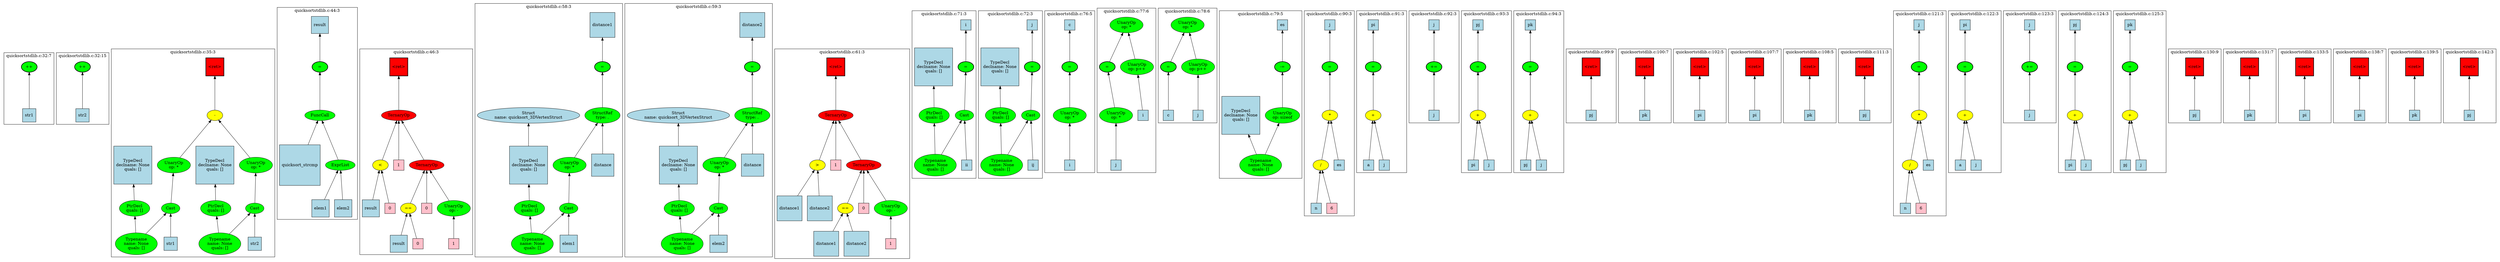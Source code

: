 strict graph "" {
	graph [bb="0,0,7033,768.95",
		newrank=true
	];
	node [label="\N"];
	{
		graph [rank=same,
			rankdir=LR
		];
		rank2	[height=0.5,
			label="",
			pos="0.5,572.95",
			style=invis,
			width=0.013889];
		42	[fillcolor=green,
			height=0.5,
			label="++",
			pos="77.5,572.95",
			style="filled,bold",
			width=0.75];
		rank2 -- 42	[pos="1.1016,572.95 17.515,572.95 33.929,572.95 50.343,572.95",
			style=invis];
		44	[fillcolor=green,
			height=0.5,
			label="++",
			pos="221.5,572.95",
			style="filled,bold",
			width=0.75];
		42 -- 44	[pos="104.5,572.95 134.36,572.95 164.22,572.95 194.08,572.95",
			style=invis];
		46	[fillcolor=red,
			height=0.65278,
			label="\<ret\>",
			pos="597.5,572.95",
			shape=square,
			style="filled,bold",
			width=0.65278];
		44 -- 46	[pos="248.67,572.95 357.11,572.95 465.55,572.95 573.99,572.95",
			style=invis];
		80	[fillcolor=green,
			height=0.5,
			label="=",
			pos="899.5,572.95",
			style="filled,bold",
			width=0.75];
		46 -- 80	[pos="621.09,572.95 704.83,572.95 788.57,572.95 872.31,572.95",
			style=invis];
		87	[fillcolor=red,
			height=0.65278,
			label="\<ret\>",
			pos="1148.5,572.95",
			shape=square,
			style="filled,bold",
			width=0.65278];
		80 -- 87	[pos="926.73,572.95 992.72,572.95 1058.7,572.95 1124.7,572.95",
			style=invis];
		121	[fillcolor=green,
			height=0.5,
			label="=",
			pos="1729.5,572.95",
			style="filled,bold",
			width=0.75];
		87 -- 121	[pos="1172,572.95 1348.8,572.95 1525.5,572.95 1702.3,572.95",
			style=invis];
		132	[fillcolor=green,
			height=0.5,
			label="=",
			pos="2143.5,572.95",
			style="filled,bold",
			width=0.75];
		121 -- 132	[pos="1756.6,572.95 1876.5,572.95 1996.4,572.95 2116.3,572.95",
			style=invis];
		143	[fillcolor=red,
			height=0.65278,
			label="\<ret\>",
			pos="2392.5,572.95",
			shape=square,
			style="filled,bold",
			width=0.65278];
		132 -- 143	[pos="2170.7,572.95 2236.7,572.95 2302.7,572.95 2368.7,572.95",
			style=invis];
		185	[fillcolor=green,
			height=0.5,
			label="=",
			pos="2782.5,572.95",
			style="filled,bold",
			width=0.75];
		143 -- 185	[pos="2416.5,582.08 2485.1,607.6 2681.3,675.8 2737.5,644.7 2758.1,633.31 2770.5,608.13 2776.9,590.85",
			style=invis];
		193	[fillcolor=green,
			height=0.5,
			label="=",
			pos="2984.5,572.95",
			style="filled,bold",
			width=0.75];
		185 -- 193	[pos="2788.6,590.57 2795.7,607.89 2809.2,633.33 2830.5,644.7 2851.9,656.12 2918.3,656.43 2939.5,644.7 2960.1,633.31 2972.5,608.13 2978.9,\
590.85",
			style=invis];
		207	[fillcolor=green,
			height=0.5,
			label="=",
			pos="3094.5,572.95",
			style="filled,bold",
			width=0.75];
		193 -- 207	[pos="3011.6,572.95 3030.1,572.95 3048.7,572.95 3067.3,572.95",
			style=invis];
		211	[fillcolor=green,
			height=0.5,
			label="=",
			pos="3204.5,572.95",
			style="filled,bold",
			width=0.75];
		207 -- 211	[pos="3121.6,572.95 3140.1,572.95 3158.7,572.95 3177.3,572.95",
			style=invis];
		217	[fillcolor=green,
			height=0.5,
			label="=",
			pos="3394.5,572.95",
			style="filled,bold",
			width=0.75];
		211 -- 217	[pos="3210.1,590.85 3216.5,608.13 3228.9,633.31 3249.5,644.7 3287.2,665.57 3308.5,665.02 3346.5,644.7 3367.8,633.33 3381.3,607.89 3388.4,\
590.57",
			style=invis];
		222	[fillcolor=green,
			height=0.5,
			label="-=",
			pos="3730.5,572.95",
			style="filled,bold",
			width=0.75];
		217 -- 222	[pos="3400.1,590.85 3406.5,608.13 3418.9,633.31 3439.5,644.7 3477.2,665.57 3494.1,652.3 3536.5,644.7 3601.7,633.03 3673.7,600.91 3708.8,\
583.89",
			style=invis];
		261	[fillcolor=green,
			height=0.5,
			label="=",
			pos="3864.5,572.95",
			style="filled,bold",
			width=0.75];
		222 -- 261	[pos="3757.7,572.95 3784.3,572.95 3810.8,572.95 3837.4,572.95",
			style=invis];
		268	[fillcolor=green,
			height=0.5,
			label="=",
			pos="3994.5,572.95",
			style="filled,bold",
			width=0.75];
		261 -- 268	[pos="3891.7,572.95 3916.8,572.95 3942,572.95 3967.2,572.95",
			style=invis];
		273	[fillcolor=green,
			height=0.5,
			label="+=",
			pos="4146.5,572.95",
			style="filled,bold",
			width=0.75];
		268 -- 273	[pos="4021.5,572.95 4054.1,572.95 4086.6,572.95 4119.2,572.95",
			style=invis];
		276	[fillcolor=green,
			height=0.5,
			label="=",
			pos="4278.5,572.95",
			style="filled,bold",
			width=0.75];
		273 -- 276	[pos="4173.6,572.95 4199.5,572.95 4225.5,572.95 4251.4,572.95",
			style=invis];
		281	[fillcolor=green,
			height=0.5,
			label="=",
			pos="4420.5,572.95",
			style="filled,bold",
			width=0.75];
		276 -- 281	[pos="4305.7,572.95 4334.8,572.95 4364,572.95 4393.1,572.95",
			style=invis];
		312	[fillcolor=red,
			height=0.65278,
			label="\<ret\>",
			pos="4572.5,572.95",
			shape=square,
			style="filled,bold",
			width=0.65278];
		281 -- 312	[pos="4447.5,572.95 4481.2,572.95 4514.9,572.95 4548.6,572.95",
			style=invis];
		314	[fillcolor=red,
			height=0.65278,
			label="\<ret\>",
			pos="4717.5,572.95",
			shape=square,
			style="filled,bold",
			width=0.65278];
		312 -- 314	[pos="4596,572.95 4628.6,572.95 4661.2,572.95 4693.8,572.95",
			style=invis];
		316	[fillcolor=red,
			height=0.65278,
			label="\<ret\>",
			pos="4866.5,572.95",
			shape=square,
			style="filled,bold",
			width=0.65278];
		314 -- 316	[pos="4741.1,572.95 4775,572.95 4809,572.95 4843,572.95",
			style=invis];
		335	[fillcolor=red,
			height=0.65278,
			label="\<ret\>",
			pos="5015.5,572.95",
			shape=square,
			style="filled,bold",
			width=0.65278];
		316 -- 335	[pos="4890.1,572.95 4924,572.95 4958,572.95 4992,572.95",
			style=invis];
		337	[fillcolor=red,
			height=0.65278,
			label="\<ret\>",
			pos="5164.5,572.95",
			shape=square,
			style="filled,bold",
			width=0.65278];
		335 -- 337	[pos="5039.1,572.95 5073,572.95 5107,572.95 5141,572.95",
			style=invis];
		339	[fillcolor=red,
			height=0.65278,
			label="\<ret\>",
			pos="5313.5,572.95",
			shape=square,
			style="filled,bold",
			width=0.65278];
		337 -- 339	[pos="5188.1,572.95 5222,572.95 5256,572.95 5290,572.95",
			style=invis];
		374	[fillcolor=green,
			height=0.5,
			label="=",
			pos="5466.5,572.95",
			style="filled,bold",
			width=0.75];
		339 -- 374	[pos="5337.1,572.95 5371.2,572.95 5405.3,572.95 5439.5,572.95",
			style=invis];
		381	[fillcolor=green,
			height=0.5,
			label="=",
			pos="5598.5,572.95",
			style="filled,bold",
			width=0.75];
		374 -- 381	[pos="5493.6,572.95 5519.5,572.95 5545.5,572.95 5571.4,572.95",
			style=invis];
		386	[fillcolor=green,
			height=0.5,
			label="+=",
			pos="5760.5,572.95",
			style="filled,bold",
			width=0.75];
		381 -- 386	[pos="5625.7,572.95 5661.6,572.95 5697.5,572.95 5733.4,572.95",
			style=invis];
		389	[fillcolor=green,
			height=0.5,
			label="=",
			pos="5896.5,572.95",
			style="filled,bold",
			width=0.75];
		386 -- 389	[pos="5787.6,572.95 5814.8,572.95 5842,572.95 5869.3,572.95",
			style=invis];
		394	[fillcolor=green,
			height=0.5,
			label="=",
			pos="6045.5,572.95",
			style="filled,bold",
			width=0.75];
		389 -- 394	[pos="5923.6,572.95 5955.2,572.95 5986.8,572.95 6018.4,572.95",
			style=invis];
		425	[fillcolor=red,
			height=0.65278,
			label="\<ret\>",
			pos="6207.5,572.95",
			shape=square,
			style="filled,bold",
			width=0.65278];
		394 -- 425	[pos="6072.7,572.95 6109.7,572.95 6146.8,572.95 6183.8,572.95",
			style=invis];
		427	[fillcolor=red,
			height=0.65278,
			label="\<ret\>",
			pos="6356.5,572.95",
			shape=square,
			style="filled,bold",
			width=0.65278];
		425 -- 427	[pos="6231.1,572.95 6265,572.95 6299,572.95 6333,572.95",
			style=invis];
		429	[fillcolor=red,
			height=0.65278,
			label="\<ret\>",
			pos="6505.5,572.95",
			shape=square,
			style="filled,bold",
			width=0.65278];
		427 -- 429	[pos="6380.1,572.95 6414,572.95 6448,572.95 6482,572.95",
			style=invis];
		448	[fillcolor=red,
			height=0.65278,
			label="\<ret\>",
			pos="6654.5,572.95",
			shape=square,
			style="filled,bold",
			width=0.65278];
		429 -- 448	[pos="6529.1,572.95 6563,572.95 6597,572.95 6631,572.95",
			style=invis];
		450	[fillcolor=red,
			height=0.65278,
			label="\<ret\>",
			pos="6803.5,572.95",
			shape=square,
			style="filled,bold",
			width=0.65278];
		448 -- 450	[pos="6678.1,572.95 6712,572.95 6746,572.95 6780,572.95",
			style=invis];
		452	[fillcolor=red,
			height=0.65278,
			label="\<ret\>",
			pos="6952.5,572.95",
			shape=square,
			style="filled,bold",
			width=0.65278];
		450 -- 452	[pos="6827.1,572.95 6861,572.95 6895,572.95 6929,572.95",
			style=invis];
		end	[height=0.5,
			label="",
			pos="7032.5,572.95",
			style=invis,
			width=0.013889];
		452 -- end	[pos="6976.2,572.95 6994.7,572.95 7013.2,572.95 7031.6,572.95",
			style=invis];
	}
	subgraph cluster312 {
		graph [bb="4505.5,404.95,4639.5,627.45",
			label="quicksortstdlib.c:99:9",
			lheight=0.21,
			lp="4572.5,615.95",
			lwidth=1.64
		];
		312;
		313	[fillcolor=lightblue,
			height=0.5,
			label=pj,
			pos="4572.5,430.95",
			shape=square,
			style=filled,
			width=0.5];
		312 -- 313	[dir=back,
			pos="s,4572.5,549.15 4572.5,538.95 4572.5,510.74 4572.5,471.28 4572.5,449.01"];
	}
	subgraph cluster314 {
		graph [bb="4647.5,404.95,4788.5,627.45",
			label="quicksortstdlib.c:100:7",
			lheight=0.21,
			lp="4718,615.95",
			lwidth=1.74
		];
		314;
		315	[fillcolor=lightblue,
			height=0.5,
			label=pk,
			pos="4717.5,430.95",
			shape=square,
			style=filled,
			width=0.5];
		314 -- 315	[dir=back,
			pos="s,4717.5,549.15 4717.5,538.95 4717.5,510.74 4717.5,471.28 4717.5,449.01"];
	}
	subgraph cluster316 {
		graph [bb="4796.5,404.95,4937.5,627.45",
			label="quicksortstdlib.c:102:5",
			lheight=0.21,
			lp="4867,615.95",
			lwidth=1.74
		];
		316;
		317	[fillcolor=lightblue,
			height=0.5,
			label=pi,
			pos="4866.5,430.95",
			shape=square,
			style=filled,
			width=0.5];
		316 -- 317	[dir=back,
			pos="s,4866.5,549.15 4866.5,538.95 4866.5,510.74 4866.5,471.28 4866.5,449.01"];
	}
	subgraph cluster335 {
		graph [bb="4945.5,404.95,5086.5,627.45",
			label="quicksortstdlib.c:107:7",
			lheight=0.21,
			lp="5016,615.95",
			lwidth=1.74
		];
		335;
		336	[fillcolor=lightblue,
			height=0.5,
			label=pi,
			pos="5015.5,430.95",
			shape=square,
			style=filled,
			width=0.5];
		335 -- 336	[dir=back,
			pos="s,5015.5,549.15 5015.5,538.95 5015.5,510.74 5015.5,471.28 5015.5,449.01"];
	}
	subgraph cluster337 {
		graph [bb="5094.5,404.95,5235.5,627.45",
			label="quicksortstdlib.c:108:5",
			lheight=0.21,
			lp="5165,615.95",
			lwidth=1.74
		];
		337;
		338	[fillcolor=lightblue,
			height=0.5,
			label=pk,
			pos="5164.5,430.95",
			shape=square,
			style=filled,
			width=0.5];
		337 -- 338	[dir=back,
			pos="s,5164.5,549.15 5164.5,538.95 5164.5,510.74 5164.5,471.28 5164.5,449.01"];
	}
	subgraph cluster339 {
		graph [bb="5243.5,404.95,5384.5,627.45",
			label="quicksortstdlib.c:111:3",
			lheight=0.21,
			lp="5314,615.95",
			lwidth=1.74
		];
		339;
		340	[fillcolor=lightblue,
			height=0.5,
			label=pj,
			pos="5313.5,430.95",
			shape=square,
			style=filled,
			width=0.5];
		339 -- 340	[dir=back,
			pos="s,5313.5,549.15 5313.5,538.95 5313.5,510.74 5313.5,471.28 5313.5,449.01"];
	}
	subgraph cluster374 {
		graph [bb="5392.5,134.95,5533.5,744.95",
			label="quicksortstdlib.c:121:3",
			lheight=0.21,
			lp="5463,733.45",
			lwidth=1.74
		];
		374;
		376	[fillcolor=yellow,
			height=0.5,
			label="*",
			pos="5466.5,430.95",
			style=filled,
			width=0.75];
		374 -- 376	[dir=back,
			pos="s,5466.5,554.79 5466.5,544.77 5466.5,516.52 5466.5,473.16 5466.5,449.26"];
		377	[fillcolor=yellow,
			height=0.5,
			label="/",
			pos="5435.5,286.45",
			style=filled,
			width=0.75];
		376 -- 377	[dir=back,
			pos="s,5462.8,413.05 5460.7,403.17 5454.4,374.15 5444.5,328.75 5439.2,304.34"];
		380	[fillcolor=lightblue,
			height=0.5,
			label=es,
			pos="5498.5,286.45",
			shape=square,
			style=filled,
			width=0.5];
		376 -- 380	[dir=back,
			pos="s,5470.3,413.05 5472.5,403.23 5479,374.39 5489.1,329.31 5494.6,304.78"];
		378	[fillcolor=lightblue,
			height=0.5,
			label=n,
			pos="5426.5,160.95",
			shape=square,
			style=filled,
			width=0.5];
		377 -- 378	[dir=back,
			pos="s,5434.2,268.28 5433.5,257.98 5431.7,233.81 5429.2,199.37 5427.7,178.98"];
		379	[fillcolor=pink,
			height=0.5,
			label=6,
			pos="5480.5,160.95",
			shape=square,
			style=filled,
			width=0.5];
		377 -- 379	[dir=back,
			pos="s,5441.6,268.8 5445.1,259.19 5453.9,235.03 5466.7,199.89 5474.2,179.14"];
		375	[fillcolor=lightblue,
			height=0.5,
			label=j,
			pos="5466.5,695.95",
			shape=square,
			style=filled,
			width=0.5];
		375 -- 374	[dir=back,
			pos="s,5466.5,677.87 5466.5,667.57 5466.5,644.19 5466.5,611.27 5466.5,591.34"];
	}
	subgraph cluster381 {
		graph [bb="5541.5,260.45,5682.5,744.95",
			label="quicksortstdlib.c:122:3",
			lheight=0.21,
			lp="5612,733.45",
			lwidth=1.74
		];
		381;
		383	[fillcolor=yellow,
			height=0.5,
			label="+",
			pos="5598.5,430.95",
			style=filled,
			width=0.75];
		381 -- 383	[dir=back,
			pos="s,5598.5,554.79 5598.5,544.77 5598.5,516.52 5598.5,473.16 5598.5,449.26"];
		384	[fillcolor=lightblue,
			height=0.5,
			label=a,
			pos="5582.5,286.45",
			shape=square,
			style=filled,
			width=0.5];
		383 -- 384	[dir=back,
			pos="s,5596.6,412.76 5595.4,402.54 5592.2,373.64 5587.2,329.02 5584.4,304.7"];
		385	[fillcolor=lightblue,
			height=0.5,
			label=j,
			pos="5636.5,286.45",
			shape=square,
			style=filled,
			width=0.5];
		383 -- 385	[dir=back,
			pos="s,5603,413.05 5605.6,403.23 5613.3,374.39 5625.3,329.31 5631.9,304.78"];
		382	[fillcolor=lightblue,
			height=0.5,
			label=pi,
			pos="5598.5,695.95",
			shape=square,
			style=filled,
			width=0.5];
		382 -- 381	[dir=back,
			pos="s,5598.5,677.87 5598.5,667.57 5598.5,644.19 5598.5,611.27 5598.5,591.34"];
	}
	subgraph cluster386 {
		graph [bb="5690.5,404.95,5831.5,744.95",
			label="quicksortstdlib.c:123:3",
			lheight=0.21,
			lp="5761,733.45",
			lwidth=1.74
		];
		386;
		388	[fillcolor=lightblue,
			height=0.5,
			label=j,
			pos="5760.5,430.95",
			shape=square,
			style=filled,
			width=0.5];
		386 -- 388	[dir=back,
			pos="s,5760.5,554.79 5760.5,544.77 5760.5,516.52 5760.5,473.16 5760.5,449.26"];
		387	[fillcolor=lightblue,
			height=0.5,
			label=j,
			pos="5760.5,695.95",
			shape=square,
			style=filled,
			width=0.5];
		387 -- 386	[dir=back,
			pos="s,5760.5,677.87 5760.5,667.57 5760.5,644.19 5760.5,611.27 5760.5,591.34"];
	}
	subgraph cluster389 {
		graph [bb="5839.5,260.45,5980.5,744.95",
			label="quicksortstdlib.c:124:3",
			lheight=0.21,
			lp="5910,733.45",
			lwidth=1.74
		];
		389;
		391	[fillcolor=yellow,
			height=0.5,
			label="+",
			pos="5896.5,430.95",
			style=filled,
			width=0.75];
		389 -- 391	[dir=back,
			pos="s,5896.5,554.79 5896.5,544.77 5896.5,516.52 5896.5,473.16 5896.5,449.26"];
		392	[fillcolor=lightblue,
			height=0.5,
			label=pi,
			pos="5880.5,286.45",
			shape=square,
			style=filled,
			width=0.5];
		391 -- 392	[dir=back,
			pos="s,5894.6,412.76 5893.4,402.54 5890.2,373.64 5885.2,329.02 5882.4,304.7"];
		393	[fillcolor=lightblue,
			height=0.5,
			label=j,
			pos="5934.5,286.45",
			shape=square,
			style=filled,
			width=0.5];
		391 -- 393	[dir=back,
			pos="s,5901,413.05 5903.6,403.23 5911.3,374.39 5923.3,329.31 5929.9,304.78"];
		390	[fillcolor=lightblue,
			height=0.5,
			label=pj,
			pos="5896.5,695.95",
			shape=square,
			style=filled,
			width=0.5];
		390 -- 389	[dir=back,
			pos="s,5896.5,677.87 5896.5,667.57 5896.5,644.19 5896.5,611.27 5896.5,591.34"];
	}
	subgraph cluster394 {
		graph [bb="5988.5,260.45,6129.5,744.95",
			label="quicksortstdlib.c:125:3",
			lheight=0.21,
			lp="6059,733.45",
			lwidth=1.74
		];
		394;
		396	[fillcolor=yellow,
			height=0.5,
			label="+",
			pos="6045.5,430.95",
			style=filled,
			width=0.75];
		394 -- 396	[dir=back,
			pos="s,6045.5,554.79 6045.5,544.77 6045.5,516.52 6045.5,473.16 6045.5,449.26"];
		397	[fillcolor=lightblue,
			height=0.5,
			label=pj,
			pos="6029.5,286.45",
			shape=square,
			style=filled,
			width=0.5];
		396 -- 397	[dir=back,
			pos="s,6043.6,412.76 6042.4,402.54 6039.2,373.64 6034.2,329.02 6031.4,304.7"];
		398	[fillcolor=lightblue,
			height=0.5,
			label=j,
			pos="6083.5,286.45",
			shape=square,
			style=filled,
			width=0.5];
		396 -- 398	[dir=back,
			pos="s,6050,413.05 6052.6,403.23 6060.3,374.39 6072.3,329.31 6078.9,304.78"];
		395	[fillcolor=lightblue,
			height=0.5,
			label=pk,
			pos="6045.5,695.95",
			shape=square,
			style=filled,
			width=0.5];
		395 -- 394	[dir=back,
			pos="s,6045.5,677.87 6045.5,667.57 6045.5,644.19 6045.5,611.27 6045.5,591.34"];
	}
	subgraph cluster425 {
		graph [bb="6137.5,404.95,6278.5,627.45",
			label="quicksortstdlib.c:130:9",
			lheight=0.21,
			lp="6208,615.95",
			lwidth=1.74
		];
		425;
		426	[fillcolor=lightblue,
			height=0.5,
			label=pj,
			pos="6207.5,430.95",
			shape=square,
			style=filled,
			width=0.5];
		425 -- 426	[dir=back,
			pos="s,6207.5,549.15 6207.5,538.95 6207.5,510.74 6207.5,471.28 6207.5,449.01"];
	}
	subgraph cluster427 {
		graph [bb="6286.5,404.95,6427.5,627.45",
			label="quicksortstdlib.c:131:7",
			lheight=0.21,
			lp="6357,615.95",
			lwidth=1.74
		];
		427;
		428	[fillcolor=lightblue,
			height=0.5,
			label=pk,
			pos="6356.5,430.95",
			shape=square,
			style=filled,
			width=0.5];
		427 -- 428	[dir=back,
			pos="s,6356.5,549.15 6356.5,538.95 6356.5,510.74 6356.5,471.28 6356.5,449.01"];
	}
	subgraph cluster429 {
		graph [bb="6435.5,404.95,6576.5,627.45",
			label="quicksortstdlib.c:133:5",
			lheight=0.21,
			lp="6506,615.95",
			lwidth=1.74
		];
		429;
		430	[fillcolor=lightblue,
			height=0.5,
			label=pi,
			pos="6505.5,430.95",
			shape=square,
			style=filled,
			width=0.5];
		429 -- 430	[dir=back,
			pos="s,6505.5,549.15 6505.5,538.95 6505.5,510.74 6505.5,471.28 6505.5,449.01"];
	}
	subgraph cluster448 {
		graph [bb="6584.5,404.95,6725.5,627.45",
			label="quicksortstdlib.c:138:7",
			lheight=0.21,
			lp="6655,615.95",
			lwidth=1.74
		];
		448;
		449	[fillcolor=lightblue,
			height=0.5,
			label=pi,
			pos="6654.5,430.95",
			shape=square,
			style=filled,
			width=0.5];
		448 -- 449	[dir=back,
			pos="s,6654.5,549.15 6654.5,538.95 6654.5,510.74 6654.5,471.28 6654.5,449.01"];
	}
	subgraph cluster450 {
		graph [bb="6733.5,404.95,6874.5,627.45",
			label="quicksortstdlib.c:139:5",
			lheight=0.21,
			lp="6804,615.95",
			lwidth=1.74
		];
		450;
		451	[fillcolor=lightblue,
			height=0.5,
			label=pk,
			pos="6803.5,430.95",
			shape=square,
			style=filled,
			width=0.5];
		450 -- 451	[dir=back,
			pos="s,6803.5,549.15 6803.5,538.95 6803.5,510.74 6803.5,471.28 6803.5,449.01"];
	}
	subgraph cluster452 {
		graph [bb="6882.5,404.95,7023.5,627.45",
			label="quicksortstdlib.c:142:3",
			lheight=0.21,
			lp="6953,615.95",
			lwidth=1.74
		];
		452;
		453	[fillcolor=lightblue,
			height=0.5,
			label=pj,
			pos="6952.5,430.95",
			shape=square,
			style=filled,
			width=0.5];
		452 -- 453	[dir=back,
			pos="s,6952.5,549.15 6952.5,538.95 6952.5,510.74 6952.5,471.28 6952.5,449.01"];
	}
	subgraph cluster42 {
		graph [bb="9.5,404.45,143.5,621.95",
			label="quicksortstdlib.c:32:7",
			lheight=0.21,
			lp="76.5,610.45",
			lwidth=1.64
		];
		42;
		43	[fillcolor=lightblue,
			height=0.51389,
			label=str1,
			pos="77.5,430.95",
			shape=square,
			style=filled,
			width=0.51389];
		42 -- 43	[dir=back,
			pos="s,77.5,554.79 77.5,544.46 77.5,516.38 77.5,473.6 77.5,449.7"];
	}
	subgraph cluster44 {
		graph [bb="151.5,404.45,292.5,621.95",
			label="quicksortstdlib.c:32:15",
			lheight=0.21,
			lp="222,610.45",
			lwidth=1.74
		];
		44;
		45	[fillcolor=lightblue,
			height=0.51389,
			label=str2,
			pos="221.5,430.95",
			shape=square,
			style=filled,
			width=0.51389];
		44 -- 45	[dir=back,
			pos="s,221.5,554.79 221.5,544.46 221.5,516.38 221.5,473.6 221.5,449.7"];
	}
	subgraph cluster46 {
		graph [bb="300.5,8,770.5,627.45",
			label="quicksortstdlib.c:35:3",
			lheight=0.21,
			lp="535.5,615.95",
			lwidth=1.64
		];
		46;
		47	[fillcolor=yellow,
			height=0.5,
			label="-",
			pos="597.5,430.95",
			style=filled,
			width=0.75];
		46 -- 47	[dir=back,
			pos="s,597.5,549.15 597.5,538.95 597.5,510.74 597.5,471.28 597.5,449.01"];
		48	[fillcolor=green,
			height=0.74639,
			label="UnaryOp
op: *",
			pos="479.5,286.45",
			style=filled,
			width=1.316];
		47 -- 48	[dir=back,
			pos="s,584.87,414.7 578.3,406.76 556.47,380.41 521.03,337.61 499.06,311.07"];
		55	[fillcolor=green,
			height=0.74639,
			label="UnaryOp
op: *",
			pos="715.5,286.45",
			style=filled,
			width=1.316];
		47 -- 55	[dir=back,
			pos="s,610.13,414.7 616.7,406.76 638.53,380.41 673.97,337.61 695.94,311.07"];
		49	[fillcolor=green,
			height=0.5,
			label=Cast,
			pos="471.5,160.95",
			style=filled,
			width=0.75];
		48 -- 49	[dir=back,
			pos="s,477.82,259.56 477.16,249.39 475.66,226.22 473.78,197.18 472.61,179.09"];
		56	[fillcolor=green,
			height=0.5,
			label=Cast,
			pos="712.5,160.95",
			style=filled,
			width=0.75];
		55 -- 56	[dir=back,
			pos="s,714.87,259.56 714.62,249.39 714.06,226.22 713.36,197.18 712.92,179.09"];
		50	[fillcolor=green,
			height=1.041,
			label="Typename
name: None
quals: []",
			pos="372.5,53.477",
			style=filled,
			width=1.6303];
		49 -- 50	[dir=back,
			pos="s,457.73,145.29 450.82,137.92 436.68,122.86 417.73,102.67 402.01,85.918"];
		54	[fillcolor=lightblue,
			height=0.51389,
			label=str1,
			pos="471.5,53.477",
			shape=square,
			style=filled,
			width=0.51389];
		49 -- 54	[dir=back,
			pos="s,471.5,142.54 471.5,132.39 471.5,113.4 471.5,88.715 471.5,72.272"];
		57	[fillcolor=green,
			height=1.041,
			label="Typename
name: None
quals: []",
			pos="611.5,53.477",
			style=filled,
			width=1.6303];
		56 -- 57	[dir=back,
			pos="s,698.46,145.29 691.4,137.92 676.98,122.86 657.64,102.67 641.61,85.918"];
		61	[fillcolor=lightblue,
			height=0.51389,
			label=str2,
			pos="712.5,53.477",
			shape=square,
			style=filled,
			width=0.51389];
		56 -- 61	[dir=back,
			pos="s,712.5,142.54 712.5,132.39 712.5,113.4 712.5,88.715 712.5,72.272"];
		51	[fillcolor=green,
			height=0.74639,
			label="PtrDecl
quals: []",
			pos="367.5,160.95",
			style=filled,
			width=1.2178];
		51 -- 50	[dir=back,
			pos="s,368.74,133.88 369.22,123.71 369.72,113.14 370.27,101.58 370.77,90.993"];
		52	[fillcolor=lightblue,
			height=1.4722,
			label="TypeDecl
declname: None
quals: []",
			pos="361.5,286.45",
			shape=square,
			style=filled,
			width=1.4722];
		52 -- 51	[dir=back,
			pos="s,364.03,233.44 364.51,223.43 365.12,210.91 365.73,198.41 366.24,187.98"];
		58	[fillcolor=green,
			height=0.74639,
			label="PtrDecl
quals: []",
			pos="600.5,160.95",
			style=filled,
			width=1.2178];
		58 -- 57	[dir=back,
			pos="s,603.22,133.88 604.28,123.71 605.38,113.14 606.59,101.58 607.69,90.993"];
		59	[fillcolor=lightblue,
			height=1.4722,
			label="TypeDecl
declname: None
quals: []",
			pos="597.5,286.45",
			shape=square,
			style=filled,
			width=1.4722];
		59 -- 58	[dir=back,
			pos="s,598.76,233.44 599.01,223.43 599.31,210.91 599.61,198.41 599.87,187.98"];
	}
	subgraph cluster80 {
		graph [bb="778.5,127.95,1007.5,750.45",
			label="quicksortstdlib.c:44:3",
			lheight=0.21,
			lp="893,738.95",
			lwidth=1.64
		];
		80;
		82	[fillcolor=green,
			height=0.5,
			label=FuncCall,
			pos="899.5,430.95",
			style=filled,
			width=1.1916];
		80 -- 82	[dir=back,
			pos="s,899.5,554.79 899.5,544.77 899.5,516.52 899.5,473.16 899.5,449.26"];
		83	[fillcolor=lightblue,
			height=1.5417,
			label=quicksort_strcmp,
			pos="842.5,286.45",
			shape=square,
			style=filled,
			width=1.5417];
		82 -- 83	[dir=back,
			pos="s,892.74,413.05 888.98,403.64 882.08,386.4 872.81,363.22 864.36,342.11"];
		84	[fillcolor=green,
			height=0.5,
			label=ExprList,
			pos="957.5,286.45",
			style=filled,
			width=1.1555];
		82 -- 84	[dir=back,
			pos="s,906.38,413.05 910.25,403.55 922.05,374.55 940.65,328.86 950.63,304.34"];
		85	[fillcolor=lightblue,
			height=0.69444,
			label=elem1,
			pos="897.5,160.95",
			shape=square,
			style=filled,
			width=0.69444];
		84 -- 85	[dir=back,
			pos="s,949.28,268.54 944.8,259.31 934.32,237.75 919.56,207.37 909.33,186.31"];
		86	[fillcolor=lightblue,
			height=0.69444,
			label=elem2,
			pos="965.5,160.95",
			shape=square,
			style=filled,
			width=0.69444];
		84 -- 86	[dir=back,
			pos="s,958.61,268.28 959.27,258.16 960.66,236.63 962.59,206.89 963.93,186.2"];
		81	[fillcolor=lightblue,
			height=0.65278,
			label=result,
			pos="899.5,695.95",
			shape=square,
			style=filled,
			width=0.65278];
		81 -- 80	[dir=back,
			pos="s,899.5,672.19 899.5,661.89 899.5,639.01 899.5,609.49 899.5,591.14"];
	}
	subgraph cluster87 {
		graph [bb="1015.5,21.977,1371.5,627.45",
			label="quicksortstdlib.c:46:3",
			lheight=0.21,
			lp="1193.5,615.95",
			lwidth=1.64
		];
		87;
		88	[fillcolor=red,
			height=0.5,
			label=TernaryOp,
			pos="1148.5,430.95",
			style=filled,
			width=1.3721];
		87 -- 88	[dir=back,
			pos="s,1148.5,549.15 1148.5,538.95 1148.5,510.74 1148.5,471.28 1148.5,449.01"];
		89	[fillcolor=yellow,
			height=0.5,
			label="<",
			pos="1085.5,286.45",
			style=filled,
			width=0.75];
		88 -- 89	[dir=back,
			pos="s,1141,413.05 1137,403.88 1124.1,374.72 1103.6,328.4 1092.8,303.9"];
		92	[fillcolor=pink,
			height=0.5,
			label=1,
			pos="1148.5,286.45",
			shape=square,
			style=filled,
			width=0.5];
		88 -- 92	[dir=back,
			pos="s,1148.5,412.76 1148.5,402.54 1148.5,373.64 1148.5,329.02 1148.5,304.7"];
		93	[fillcolor=red,
			height=0.5,
			label=TernaryOp,
			pos="1233.5,286.45",
			style=filled,
			width=1.3721];
		88 -- 93	[dir=back,
			pos="s,1158.6,413.05 1163.8,404.3 1181.1,375.35 1208.7,329.07 1223.4,304.34"];
		90	[fillcolor=lightblue,
			height=0.65278,
			label=result,
			pos="1047.5,160.95",
			shape=square,
			style=filled,
			width=0.65278];
		89 -- 90	[dir=back,
			pos="s,1080.3,268.54 1077.3,258.77 1070.5,236.61 1060.9,205.45 1054.4,184.52"];
		91	[fillcolor=pink,
			height=0.5,
			label=0,
			pos="1107.5,160.95",
			shape=square,
			style=filled,
			width=0.5];
		89 -- 91	[dir=back,
			pos="s,1088.5,268.54 1090.3,258.59 1094.6,234.42 1100.8,199.63 1104.5,179.06"];
		94	[fillcolor=yellow,
			height=0.5,
			label="==",
			pos="1170.5,160.95",
			style=filled,
			width=0.75];
		93 -- 94	[dir=back,
			pos="s,1224.9,268.54 1220.2,259.45 1207.7,234.94 1189.4,198.98 1178.8,178.27"];
		97	[fillcolor=pink,
			height=0.5,
			label=0,
			pos="1233.5,160.95",
			shape=square,
			style=filled,
			width=0.5];
		93 -- 97	[dir=back,
			pos="s,1233.5,268.28 1233.5,257.98 1233.5,233.81 1233.5,199.37 1233.5,178.98"];
		98	[fillcolor=green,
			height=0.74639,
			label="UnaryOp
op: -",
			pos="1316.5,160.95",
			style=filled,
			width=1.316];
		93 -- 98	[dir=back,
			pos="s,1244.7,268.8 1250.3,260.46 1264.8,238.87 1285.7,207.85 1300.1,186.42"];
		95	[fillcolor=lightblue,
			height=0.65278,
			label=result,
			pos="1140.5,53.477",
			shape=square,
			style=filled,
			width=0.65278];
		94 -- 95	[dir=back,
			pos="s,1165.7,143.01 1162.8,133 1157.9,115.76 1151.6,93.649 1147,77.284"];
		96	[fillcolor=pink,
			height=0.5,
			label=0,
			pos="1200.5,53.477",
			shape=square,
			style=filled,
			width=0.5];
		94 -- 96	[dir=back,
			pos="s,1175.3,143.01 1178.1,133.29 1183.6,113.97 1190.8,88.427 1195.6,71.732"];
		99	[fillcolor=pink,
			height=0.5,
			label=1,
			pos="1316.5,53.477",
			shape=square,
			style=filled,
			width=0.5];
		98 -- 99	[dir=back,
			pos="s,1316.5,133.88 1316.5,123.87 1316.5,106.22 1316.5,85.781 1316.5,71.682"];
	}
	subgraph cluster121 {
		graph [bb="1379.5,8,1785.5,760.95",
			label="quicksortstdlib.c:58:3",
			lheight=0.21,
			lp="1582.5,749.45",
			lwidth=1.64
		];
		121;
		123	[fillcolor=green,
			height=0.74639,
			label="StructRef
type: .",
			pos="1729.5,430.95",
			style=filled,
			width=1.3356];
		121 -- 123	[dir=back,
			pos="s,1729.5,554.79 1729.5,544.48 1729.5,519.35 1729.5,482.45 1729.5,457.84"];
		124	[fillcolor=green,
			height=0.74639,
			label="UnaryOp
op: *",
			pos="1643.5,286.45",
			style=filled,
			width=1.316];
		123 -- 124	[dir=back,
			pos="s,1714.5,405.13 1709.2,396.4 1693.6,370.51 1672.4,335.29 1658.3,311.99"];
		131	[fillcolor=lightblue,
			height=0.84722,
			label=distance,
			pos="1739.5,286.45",
			shape=square,
			style=filled,
			width=0.84722];
		123 -- 131	[dir=back,
			pos="s,1731.3,403.82 1732,393.79 1733.7,370.06 1735.9,339.41 1737.4,317.12"];
		125	[fillcolor=green,
			height=0.5,
			label=Cast,
			pos="1641.5,160.95",
			style=filled,
			width=0.75];
		124 -- 125	[dir=back,
			pos="s,1643.1,259.56 1642.9,249.39 1642.5,226.22 1642.1,197.18 1641.8,179.09"];
		122	[fillcolor=lightblue,
			height=0.94444,
			label=distance1,
			pos="1729.5,695.95",
			shape=square,
			style=filled,
			width=0.94444];
		122 -- 121	[dir=back,
			pos="s,1729.5,661.89 1729.5,651.86 1729.5,630.83 1729.5,606.73 1729.5,590.97"];
		126	[fillcolor=green,
			height=1.041,
			label="Typename
name: None
quals: []",
			pos="1535.5,53.477",
			style=filled,
			width=1.6303];
		125 -- 126	[dir=back,
			pos="s,1626.8,145.29 1619.3,137.86 1604,122.68 1583.6,102.29 1566.7,85.482"];
		130	[fillcolor=lightblue,
			height=0.69444,
			label=elem1,
			pos="1641.5,53.477",
			shape=square,
			style=filled,
			width=0.69444];
		125 -- 130	[dir=back,
			pos="s,1641.5,142.54 1641.5,132.31 1641.5,115.65 1641.5,94.625 1641.5,78.63"];
		127	[fillcolor=green,
			height=0.74639,
			label="PtrDecl
quals: []",
			pos="1527.5,160.95",
			style=filled,
			width=1.2178];
		127 -- 126	[dir=back,
			pos="s,1529.5,133.88 1530.2,123.71 1531.1,113.14 1531.9,101.58 1532.7,90.993"];
		128	[fillcolor=lightblue,
			height=1.4722,
			label="TypeDecl
declname: None
quals: []",
			pos="1525.5,286.45",
			shape=square,
			style=filled,
			width=1.4722];
		128 -- 127	[dir=back,
			pos="s,1526.3,233.44 1526.5,223.43 1526.7,210.91 1526.9,198.41 1527.1,187.98"];
		129	[fillcolor=lightblue,
			height=0.74639,
			label="Struct
name: quicksort_3DVertexStruct",
			pos="1525.5,430.95",
			style=filled,
			width=3.8302];
		129 -- 128	[dir=back,
			pos="s,1525.5,403.82 1525.5,393.58 1525.5,377.22 1525.5,357.59 1525.5,339.7"];
	}
	subgraph cluster132 {
		graph [bb="1793.5,8,2199.5,760.95",
			label="quicksortstdlib.c:59:3",
			lheight=0.21,
			lp="1996.5,749.45",
			lwidth=1.64
		];
		132;
		134	[fillcolor=green,
			height=0.74639,
			label="StructRef
type: .",
			pos="2143.5,430.95",
			style=filled,
			width=1.3356];
		132 -- 134	[dir=back,
			pos="s,2143.5,554.79 2143.5,544.48 2143.5,519.35 2143.5,482.45 2143.5,457.84"];
		135	[fillcolor=green,
			height=0.74639,
			label="UnaryOp
op: *",
			pos="2057.5,286.45",
			style=filled,
			width=1.316];
		134 -- 135	[dir=back,
			pos="s,2128.5,405.13 2123.2,396.4 2107.6,370.51 2086.4,335.29 2072.3,311.99"];
		142	[fillcolor=lightblue,
			height=0.84722,
			label=distance,
			pos="2153.5,286.45",
			shape=square,
			style=filled,
			width=0.84722];
		134 -- 142	[dir=back,
			pos="s,2145.3,403.82 2146,393.79 2147.7,370.06 2149.9,339.41 2151.4,317.12"];
		136	[fillcolor=green,
			height=0.5,
			label=Cast,
			pos="2055.5,160.95",
			style=filled,
			width=0.75];
		135 -- 136	[dir=back,
			pos="s,2057.1,259.56 2056.9,249.39 2056.5,226.22 2056.1,197.18 2055.8,179.09"];
		133	[fillcolor=lightblue,
			height=0.94444,
			label=distance2,
			pos="2143.5,695.95",
			shape=square,
			style=filled,
			width=0.94444];
		133 -- 132	[dir=back,
			pos="s,2143.5,661.89 2143.5,651.86 2143.5,630.83 2143.5,606.73 2143.5,590.97"];
		137	[fillcolor=green,
			height=1.041,
			label="Typename
name: None
quals: []",
			pos="1949.5,53.477",
			style=filled,
			width=1.6303];
		136 -- 137	[dir=back,
			pos="s,2040.8,145.29 2033.3,137.86 2018,122.68 1997.6,102.29 1980.7,85.482"];
		141	[fillcolor=lightblue,
			height=0.69444,
			label=elem2,
			pos="2055.5,53.477",
			shape=square,
			style=filled,
			width=0.69444];
		136 -- 141	[dir=back,
			pos="s,2055.5,142.54 2055.5,132.31 2055.5,115.65 2055.5,94.625 2055.5,78.63"];
		138	[fillcolor=green,
			height=0.74639,
			label="PtrDecl
quals: []",
			pos="1941.5,160.95",
			style=filled,
			width=1.2178];
		138 -- 137	[dir=back,
			pos="s,1943.5,133.88 1944.2,123.71 1945.1,113.14 1945.9,101.58 1946.7,90.993"];
		139	[fillcolor=lightblue,
			height=1.4722,
			label="TypeDecl
declname: None
quals: []",
			pos="1939.5,286.45",
			shape=square,
			style=filled,
			width=1.4722];
		139 -- 138	[dir=back,
			pos="s,1940.3,233.44 1940.5,223.43 1940.7,210.91 1940.9,198.41 1941.1,187.98"];
		140	[fillcolor=lightblue,
			height=0.74639,
			label="Struct
name: quicksort_3DVertexStruct",
			pos="1939.5,430.95",
			style=filled,
			width=3.8302];
		140 -- 139	[dir=back,
			pos="s,1939.5,403.82 1939.5,393.58 1939.5,377.22 1939.5,357.59 1939.5,339.7"];
	}
	subgraph cluster143 {
		graph [bb="2207.5,11.477,2615.5,627.45",
			label="quicksortstdlib.c:61:3",
			lheight=0.21,
			lp="2411.5,615.95",
			lwidth=1.64
		];
		143;
		144	[fillcolor=red,
			height=0.5,
			label=TernaryOp,
			pos="2392.5,430.95",
			style=filled,
			width=1.3721];
		143 -- 144	[dir=back,
			pos="s,2392.5,549.15 2392.5,538.95 2392.5,510.74 2392.5,471.28 2392.5,449.01"];
		145	[fillcolor=yellow,
			height=0.5,
			label=">",
			pos="2329.5,286.45",
			style=filled,
			width=0.75];
		144 -- 145	[dir=back,
			pos="s,2385,413.05 2381,403.88 2368.1,374.72 2347.6,328.4 2336.8,303.9"];
		148	[fillcolor=pink,
			height=0.5,
			label=1,
			pos="2392.5,286.45",
			shape=square,
			style=filled,
			width=0.5];
		144 -- 148	[dir=back,
			pos="s,2392.5,412.76 2392.5,402.54 2392.5,373.64 2392.5,329.02 2392.5,304.7"];
		149	[fillcolor=red,
			height=0.5,
			label=TernaryOp,
			pos="2477.5,286.45",
			style=filled,
			width=1.3721];
		144 -- 149	[dir=back,
			pos="s,2402.6,413.05 2407.8,404.3 2425.1,375.35 2452.7,329.07 2467.4,304.34"];
		146	[fillcolor=lightblue,
			height=0.94444,
			label=distance1,
			pos="2249.5,160.95",
			shape=square,
			style=filled,
			width=0.94444];
		145 -- 146	[dir=back,
			pos="s,2319.2,269.56 2313.6,260.97 2301.4,242.14 2284.5,215.92 2271,195.2"];
		147	[fillcolor=lightblue,
			height=0.94444,
			label=distance2,
			pos="2335.5,160.95",
			shape=square,
			style=filled,
			width=0.94444];
		145 -- 147	[dir=back,
			pos="s,2330.3,268.28 2330.8,258.14 2331.7,239.59 2332.9,214.94 2333.9,195.23"];
		150	[fillcolor=yellow,
			height=0.5,
			label="==",
			pos="2414.5,160.95",
			style=filled,
			width=0.75];
		149 -- 150	[dir=back,
			pos="s,2468.9,268.54 2464.2,259.45 2451.7,234.94 2433.4,198.98 2422.8,178.27"];
		153	[fillcolor=pink,
			height=0.5,
			label=0,
			pos="2477.5,160.95",
			shape=square,
			style=filled,
			width=0.5];
		149 -- 153	[dir=back,
			pos="s,2477.5,268.28 2477.5,257.98 2477.5,233.81 2477.5,199.37 2477.5,178.98"];
		154	[fillcolor=green,
			height=0.74639,
			label="UnaryOp
op: -",
			pos="2560.5,160.95",
			style=filled,
			width=1.316];
		149 -- 154	[dir=back,
			pos="s,2488.7,268.8 2494.3,260.46 2508.8,238.87 2529.7,207.85 2544.1,186.42"];
		151	[fillcolor=lightblue,
			height=0.94444,
			label=distance1,
			pos="2366.5,53.477",
			shape=square,
			style=filled,
			width=0.94444];
		150 -- 151	[dir=back,
			pos="s,2407,143.47 2402.7,134.02 2396.4,120.09 2388.5,102.77 2381.7,87.85"];
		152	[fillcolor=lightblue,
			height=0.94444,
			label=distance2,
			pos="2452.5,53.477",
			shape=square,
			style=filled,
			width=0.94444];
		150 -- 152	[dir=back,
			pos="s,2420.6,143.01 2424,133.53 2429,119.6 2435.2,102.37 2440.6,87.561"];
		155	[fillcolor=pink,
			height=0.5,
			label=1,
			pos="2560.5,53.477",
			shape=square,
			style=filled,
			width=0.5];
		154 -- 155	[dir=back,
			pos="s,2560.5,133.88 2560.5,123.87 2560.5,106.22 2560.5,85.781 2560.5,71.682"];
	}
	subgraph cluster185 {
		graph [bb="2623.5,240.98,2817.5,744.95",
			label="quicksortstdlib.c:71:3",
			lheight=0.21,
			lp="2720.5,733.45",
			lwidth=1.64
		];
		185;
		187	[fillcolor=green,
			height=0.5,
			label=Cast,
			pos="2782.5,430.95",
			style=filled,
			width=0.75];
		185 -- 187	[dir=back,
			pos="s,2782.5,554.79 2782.5,544.77 2782.5,516.52 2782.5,473.16 2782.5,449.26"];
		188	[fillcolor=green,
			height=1.041,
			label="Typename
name: None
quals: []",
			pos="2690.5,286.45",
			style=filled,
			width=1.6303];
		187 -- 188	[dir=back,
			pos="s,2772.3,414.16 2766.8,405.61 2751.8,382.44 2729.2,347.35 2712.4,321.43"];
		192	[fillcolor=lightblue,
			height=0.5,
			label=ii,
			pos="2785.5,286.45",
			shape=square,
			style=filled,
			width=0.5];
		187 -- 192	[dir=back,
			pos="s,2782.9,412.76 2783.1,402.54 2783.7,373.64 2784.6,329.02 2785.1,304.7"];
		186	[fillcolor=lightblue,
			height=0.5,
			label=i,
			pos="2782.5,695.95",
			shape=square,
			style=filled,
			width=0.5];
		186 -- 185	[dir=back,
			pos="s,2782.5,677.87 2782.5,667.57 2782.5,644.19 2782.5,611.27 2782.5,591.34"];
		189	[fillcolor=green,
			height=0.74639,
			label="PtrDecl
quals: []",
			pos="2687.5,430.95",
			style=filled,
			width=1.2178];
		189 -- 188	[dir=back,
			pos="s,2688.1,403.82 2688.3,393.55 2688.7,372.27 2689.3,345.49 2689.7,324.16"];
		190	[fillcolor=lightblue,
			height=1.4722,
			label="TypeDecl
declname: None
quals: []",
			pos="2684.5,572.95",
			shape=square,
			style=filled,
			width=1.4722];
		190 -- 189	[dir=back,
			pos="s,2685.6,519.82 2685.8,509.77 2686.2,491.49 2686.6,472.49 2686.9,457.84"];
	}
	subgraph cluster193 {
		graph [bb="2825.5,240.98,3019.5,744.95",
			label="quicksortstdlib.c:72:3",
			lheight=0.21,
			lp="2922.5,733.45",
			lwidth=1.64
		];
		193;
		195	[fillcolor=green,
			height=0.5,
			label=Cast,
			pos="2984.5,430.95",
			style=filled,
			width=0.75];
		193 -- 195	[dir=back,
			pos="s,2984.5,554.79 2984.5,544.77 2984.5,516.52 2984.5,473.16 2984.5,449.26"];
		196	[fillcolor=green,
			height=1.041,
			label="Typename
name: None
quals: []",
			pos="2892.5,286.45",
			style=filled,
			width=1.6303];
		195 -- 196	[dir=back,
			pos="s,2974.3,414.16 2968.8,405.61 2953.8,382.44 2931.2,347.35 2914.4,321.43"];
		200	[fillcolor=lightblue,
			height=0.5,
			label=ij,
			pos="2987.5,286.45",
			shape=square,
			style=filled,
			width=0.5];
		195 -- 200	[dir=back,
			pos="s,2984.9,412.76 2985.1,402.54 2985.7,373.64 2986.6,329.02 2987.1,304.7"];
		194	[fillcolor=lightblue,
			height=0.5,
			label=j,
			pos="2984.5,695.95",
			shape=square,
			style=filled,
			width=0.5];
		194 -- 193	[dir=back,
			pos="s,2984.5,677.87 2984.5,667.57 2984.5,644.19 2984.5,611.27 2984.5,591.34"];
		197	[fillcolor=green,
			height=0.74639,
			label="PtrDecl
quals: []",
			pos="2889.5,430.95",
			style=filled,
			width=1.2178];
		197 -- 196	[dir=back,
			pos="s,2890.1,403.82 2890.3,393.55 2890.7,372.27 2891.3,345.49 2891.7,324.16"];
		198	[fillcolor=lightblue,
			height=1.4722,
			label="TypeDecl
declname: None
quals: []",
			pos="2886.5,572.95",
			shape=square,
			style=filled,
			width=1.4722];
		198 -- 197	[dir=back,
			pos="s,2887.6,519.82 2887.8,509.77 2888.2,491.49 2888.6,472.49 2888.9,457.84"];
	}
	subgraph cluster207 {
		graph [bb="3027.5,260.45,3161.5,744.95",
			label="quicksortstdlib.c:76:5",
			lheight=0.21,
			lp="3094.5,733.45",
			lwidth=1.64
		];
		207;
		209	[fillcolor=green,
			height=0.74639,
			label="UnaryOp
op: *",
			pos="3094.5,430.95",
			style=filled,
			width=1.316];
		207 -- 209	[dir=back,
			pos="s,3094.5,554.79 3094.5,544.48 3094.5,519.35 3094.5,482.45 3094.5,457.84"];
		210	[fillcolor=lightblue,
			height=0.5,
			label=i,
			pos="3094.5,286.45",
			shape=square,
			style=filled,
			width=0.5];
		209 -- 210	[dir=back,
			pos="s,3094.5,403.82 3094.5,393.77 3094.5,365.13 3094.5,326.42 3094.5,304.48"];
		208	[fillcolor=lightblue,
			height=0.5,
			label=c,
			pos="3094.5,695.95",
			shape=square,
			style=filled,
			width=0.5];
		208 -- 207	[dir=back,
			pos="s,3094.5,677.87 3094.5,667.57 3094.5,644.19 3094.5,611.27 3094.5,591.34"];
	}
	subgraph cluster211 {
		graph [bb="3169.5,260.45,3351.5,753.82",
			label="quicksortstdlib.c:77:6",
			lheight=0.21,
			lp="3260.5,742.32",
			lwidth=1.64
		];
		211;
		215	[fillcolor=green,
			height=0.74639,
			label="UnaryOp
op: *",
			pos="3224.5,430.95",
			style=filled,
			width=1.316];
		211 -- 215	[dir=back,
			pos="s,3207,554.79 3208.4,544.82 3212,519.69 3217.3,482.56 3220.8,457.84"];
		216	[fillcolor=lightblue,
			height=0.5,
			label=j,
			pos="3224.5,286.45",
			shape=square,
			style=filled,
			width=0.5];
		215 -- 216	[dir=back,
			pos="s,3224.5,403.82 3224.5,393.77 3224.5,365.13 3224.5,326.42 3224.5,304.48"];
		212	[fillcolor=green,
			height=0.74639,
			label="UnaryOp
op: *",
			pos="3260.5,695.95",
			style=filled,
			width=1.316];
		212 -- 211	[dir=back,
			pos="s,3248.9,669.88 3244.7,660.78 3234,637.78 3220.5,608.47 3212.1,590.47"];
		213	[fillcolor=green,
			height=0.74639,
			label="UnaryOp
op: p++",
			pos="3296.5,572.95",
			style=filled,
			width=1.316];
		212 -- 213	[dir=back,
			pos="s,3268.1,669.29 3271,659.66 3276.7,640.43 3283.7,617.06 3288.9,599.58"];
		214	[fillcolor=lightblue,
			height=0.5,
			label=i,
			pos="3307.5,430.95",
			shape=square,
			style=filled,
			width=0.5];
		213 -- 214	[dir=back,
			pos="s,3298.5,545.95 3299.3,535.76 3301.5,507.83 3304.5,470.45 3306.2,449.01"];
	}
	subgraph cluster217 {
		graph [bb="3359.5,404.95,3541.5,753.82",
			label="quicksortstdlib.c:78:6",
			lheight=0.21,
			lp="3450.5,742.32",
			lwidth=1.64
		];
		217;
		221	[fillcolor=lightblue,
			height=0.5,
			label=c,
			pos="3394.5,430.95",
			shape=square,
			style=filled,
			width=0.5];
		217 -- 221	[dir=back,
			pos="s,3394.5,554.79 3394.5,544.77 3394.5,516.52 3394.5,473.16 3394.5,449.26"];
		218	[fillcolor=green,
			height=0.74639,
			label="UnaryOp
op: *",
			pos="3450.5,695.95",
			style=filled,
			width=1.316];
		218 -- 217	[dir=back,
			pos="s,3438.9,669.88 3434.7,660.78 3424,637.78 3410.5,608.47 3402.1,590.47"];
		219	[fillcolor=green,
			height=0.74639,
			label="UnaryOp
op: p++",
			pos="3486.5,572.95",
			style=filled,
			width=1.316];
		218 -- 219	[dir=back,
			pos="s,3458.1,669.29 3461,659.66 3466.7,640.43 3473.7,617.06 3478.9,599.58"];
		220	[fillcolor=lightblue,
			height=0.5,
			label=j,
			pos="3486.5,430.95",
			shape=square,
			style=filled,
			width=0.5];
		219 -- 220	[dir=back,
			pos="s,3486.5,545.95 3486.5,535.76 3486.5,507.83 3486.5,470.45 3486.5,449.01"];
	}
	subgraph cluster222 {
		graph [bb="3549.5,240.98,3787.5,744.95",
			label="quicksortstdlib.c:79:5",
			lheight=0.21,
			lp="3668.5,733.45",
			lwidth=1.64
		];
		222;
		224	[fillcolor=green,
			height=0.74639,
			label="UnaryOp
op: sizeof",
			pos="3730.5,430.95",
			style=filled,
			width=1.3749];
		222 -- 224	[dir=back,
			pos="s,3730.5,554.79 3730.5,544.48 3730.5,519.35 3730.5,482.45 3730.5,457.84"];
		225	[fillcolor=green,
			height=1.041,
			label="Typename
name: None
quals: []",
			pos="3668.5,286.45",
			style=filled,
			width=1.6303];
		224 -- 225	[dir=back,
			pos="s,3719.4,404.48 3715.4,395.19 3705.8,373.24 3693.5,344.96 3683.9,322.88"];
		223	[fillcolor=lightblue,
			height=0.5,
			label=es,
			pos="3730.5,695.95",
			shape=square,
			style=filled,
			width=0.5];
		223 -- 222	[dir=back,
			pos="s,3730.5,677.87 3730.5,667.57 3730.5,644.19 3730.5,611.27 3730.5,591.34"];
		226	[fillcolor=lightblue,
			height=1.4722,
			label="TypeDecl
declname: None
quals: []",
			pos="3610.5,430.95",
			shape=square,
			style=filled,
			width=1.4722];
		226 -- 225	[dir=back,
			pos="s,3631.8,377.7 3635.7,368.15 3642,352.64 3648.5,336.52 3654.1,322.8"];
	}
	subgraph cluster261 {
		graph [bb="3795.5,134.95,3929.5,744.95",
			label="quicksortstdlib.c:90:3",
			lheight=0.21,
			lp="3862.5,733.45",
			lwidth=1.64
		];
		261;
		263	[fillcolor=yellow,
			height=0.5,
			label="*",
			pos="3864.5,430.95",
			style=filled,
			width=0.75];
		261 -- 263	[dir=back,
			pos="s,3864.5,554.79 3864.5,544.77 3864.5,516.52 3864.5,473.16 3864.5,449.26"];
		264	[fillcolor=yellow,
			height=0.5,
			label="/",
			pos="3835.5,286.45",
			style=filled,
			width=0.75];
		263 -- 264	[dir=back,
			pos="s,3861.1,413.05 3859,403.17 3853.1,374.15 3843.9,328.75 3838.9,304.34"];
		267	[fillcolor=lightblue,
			height=0.5,
			label=es,
			pos="3898.5,286.45",
			shape=square,
			style=filled,
			width=0.5];
		263 -- 267	[dir=back,
			pos="s,3868.5,413.05 3870.9,403.23 3877.8,374.39 3888.5,329.31 3894.4,304.78"];
		265	[fillcolor=lightblue,
			height=0.5,
			label=n,
			pos="3828.5,160.95",
			shape=square,
			style=filled,
			width=0.5];
		264 -- 265	[dir=back,
			pos="s,3834.5,268.28 3833.9,257.98 3832.6,233.81 3830.6,199.37 3829.5,178.98"];
		266	[fillcolor=pink,
			height=0.5,
			label=6,
			pos="3882.5,160.95",
			shape=square,
			style=filled,
			width=0.5];
		264 -- 266	[dir=back,
			pos="s,3841.8,268.8 3845.5,259.19 3854.7,235.03 3868.1,199.89 3876,179.14"];
		262	[fillcolor=lightblue,
			height=0.5,
			label=j,
			pos="3864.5,695.95",
			shape=square,
			style=filled,
			width=0.5];
		262 -- 261	[dir=back,
			pos="s,3864.5,677.87 3864.5,667.57 3864.5,644.19 3864.5,611.27 3864.5,591.34"];
	}
	subgraph cluster268 {
		graph [bb="3937.5,260.45,4071.5,744.95",
			label="quicksortstdlib.c:91:3",
			lheight=0.21,
			lp="4004.5,733.45",
			lwidth=1.64
		];
		268;
		270	[fillcolor=yellow,
			height=0.5,
			label="+",
			pos="3994.5,430.95",
			style=filled,
			width=0.75];
		268 -- 270	[dir=back,
			pos="s,3994.5,554.79 3994.5,544.77 3994.5,516.52 3994.5,473.16 3994.5,449.26"];
		271	[fillcolor=lightblue,
			height=0.5,
			label=a,
			pos="3977.5,286.45",
			shape=square,
			style=filled,
			width=0.5];
		270 -- 271	[dir=back,
			pos="s,3992.4,412.76 3991.2,402.54 3987.8,373.64 3982.5,329.02 3979.6,304.7"];
		272	[fillcolor=lightblue,
			height=0.5,
			label=j,
			pos="4031.5,286.45",
			shape=square,
			style=filled,
			width=0.5];
		270 -- 272	[dir=back,
			pos="s,3998.9,413.05 4001.4,403.23 4008.9,374.39 4020.6,329.31 4027,304.78"];
		269	[fillcolor=lightblue,
			height=0.5,
			label=pi,
			pos="3994.5,695.95",
			shape=square,
			style=filled,
			width=0.5];
		269 -- 268	[dir=back,
			pos="s,3994.5,677.87 3994.5,667.57 3994.5,644.19 3994.5,611.27 3994.5,591.34"];
	}
	subgraph cluster273 {
		graph [bb="4079.5,404.95,4213.5,744.95",
			label="quicksortstdlib.c:92:3",
			lheight=0.21,
			lp="4146.5,733.45",
			lwidth=1.64
		];
		273;
		275	[fillcolor=lightblue,
			height=0.5,
			label=j,
			pos="4146.5,430.95",
			shape=square,
			style=filled,
			width=0.5];
		273 -- 275	[dir=back,
			pos="s,4146.5,554.79 4146.5,544.77 4146.5,516.52 4146.5,473.16 4146.5,449.26"];
		274	[fillcolor=lightblue,
			height=0.5,
			label=j,
			pos="4146.5,695.95",
			shape=square,
			style=filled,
			width=0.5];
		274 -- 273	[dir=back,
			pos="s,4146.5,677.87 4146.5,667.57 4146.5,644.19 4146.5,611.27 4146.5,591.34"];
	}
	subgraph cluster276 {
		graph [bb="4221.5,260.45,4355.5,744.95",
			label="quicksortstdlib.c:93:3",
			lheight=0.21,
			lp="4288.5,733.45",
			lwidth=1.64
		];
		276;
		278	[fillcolor=yellow,
			height=0.5,
			label="+",
			pos="4278.5,430.95",
			style=filled,
			width=0.75];
		276 -- 278	[dir=back,
			pos="s,4278.5,554.79 4278.5,544.77 4278.5,516.52 4278.5,473.16 4278.5,449.26"];
		279	[fillcolor=lightblue,
			height=0.5,
			label=pi,
			pos="4261.5,286.45",
			shape=square,
			style=filled,
			width=0.5];
		278 -- 279	[dir=back,
			pos="s,4276.4,412.76 4275.2,402.54 4271.8,373.64 4266.5,329.02 4263.6,304.7"];
		280	[fillcolor=lightblue,
			height=0.5,
			label=j,
			pos="4315.5,286.45",
			shape=square,
			style=filled,
			width=0.5];
		278 -- 280	[dir=back,
			pos="s,4282.9,413.05 4285.4,403.23 4292.9,374.39 4304.6,329.31 4311,304.78"];
		277	[fillcolor=lightblue,
			height=0.5,
			label=pj,
			pos="4278.5,695.95",
			shape=square,
			style=filled,
			width=0.5];
		277 -- 276	[dir=back,
			pos="s,4278.5,677.87 4278.5,667.57 4278.5,644.19 4278.5,611.27 4278.5,591.34"];
	}
	subgraph cluster281 {
		graph [bb="4363.5,260.45,4497.5,744.95",
			label="quicksortstdlib.c:94:3",
			lheight=0.21,
			lp="4430.5,733.45",
			lwidth=1.64
		];
		281;
		283	[fillcolor=yellow,
			height=0.5,
			label="+",
			pos="4420.5,430.95",
			style=filled,
			width=0.75];
		281 -- 283	[dir=back,
			pos="s,4420.5,554.79 4420.5,544.77 4420.5,516.52 4420.5,473.16 4420.5,449.26"];
		284	[fillcolor=lightblue,
			height=0.5,
			label=pj,
			pos="4403.5,286.45",
			shape=square,
			style=filled,
			width=0.5];
		283 -- 284	[dir=back,
			pos="s,4418.4,412.76 4417.2,402.54 4413.8,373.64 4408.5,329.02 4405.6,304.7"];
		285	[fillcolor=lightblue,
			height=0.5,
			label=j,
			pos="4457.5,286.45",
			shape=square,
			style=filled,
			width=0.5];
		283 -- 285	[dir=back,
			pos="s,4424.9,413.05 4427.4,403.23 4434.9,374.39 4446.6,329.31 4453,304.78"];
		282	[fillcolor=lightblue,
			height=0.5,
			label=pk,
			pos="4420.5,695.95",
			shape=square,
			style=filled,
			width=0.5];
		282 -- 281	[dir=back,
			pos="s,4420.5,677.87 4420.5,667.57 4420.5,644.19 4420.5,611.27 4420.5,591.34"];
	}
	rank1	[height=0.5,
		label="",
		pos="0.5,695.95",
		style=invis,
		width=0.013889];
	rank1 -- rank2	[pos="0.5,677.87 0.5,654.94 0.5,614.42 0.5,591.34",
		style=invis];
}
